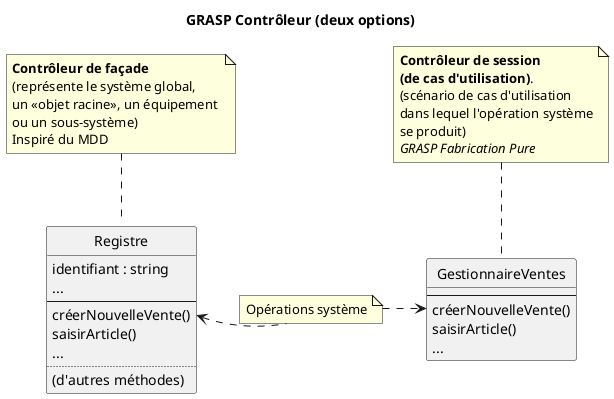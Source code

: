 @startuml
title GRASP Contrôleur (deux options)
skinparam style strictuml
skinparam BackgroundColor transparent

class "Registre" {
    identifiant : string
    ...
    --
    créerNouvelleVente()
    saisirArticle()
    ...
    ..
    (d'autres méthodes)
}
note top
**Contrôleur de façade**
(représente le système global, 
un <<objet racine>>, un équipement 
ou un sous-système)
Inspiré du MDD
end note

    class "GestionnaireVentes" as GV {
        --
        créerNouvelleVente()
        saisirArticle()
        ...
    }
note as FB
**Contrôleur de session**
**(de cas d'utilisation)**. 
(scénario de cas d'utilisation
dans lequel l'opération système
se produit)
//GRASP Fabrication Pure//
end note
note as OS
  Opérations système
end note
OS .l.> Registre::créerNouvelleVente
OS .r.> GV::créerNouvelleVente
FB .d. GV
@enduml